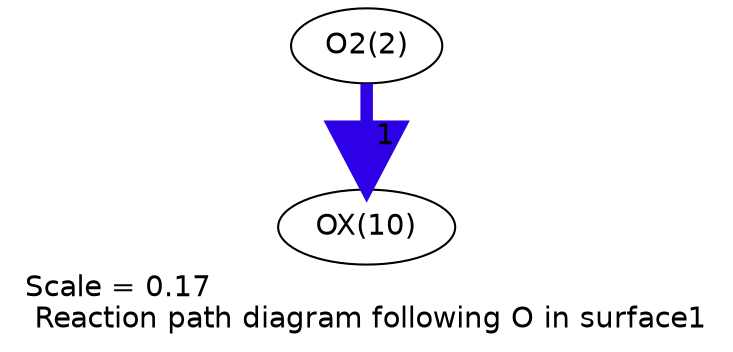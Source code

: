 digraph reaction_paths {
center=1;
s3 -> s13[fontname="Helvetica", penwidth=6, arrowsize=3, color="0.7, 1.5, 0.9"
, label=" 1"];
s3 [ fontname="Helvetica", label="O2(2)"];
s13 [ fontname="Helvetica", label="OX(10)"];
 label = "Scale = 0.17\l Reaction path diagram following O in surface1";
 fontname = "Helvetica";
}
